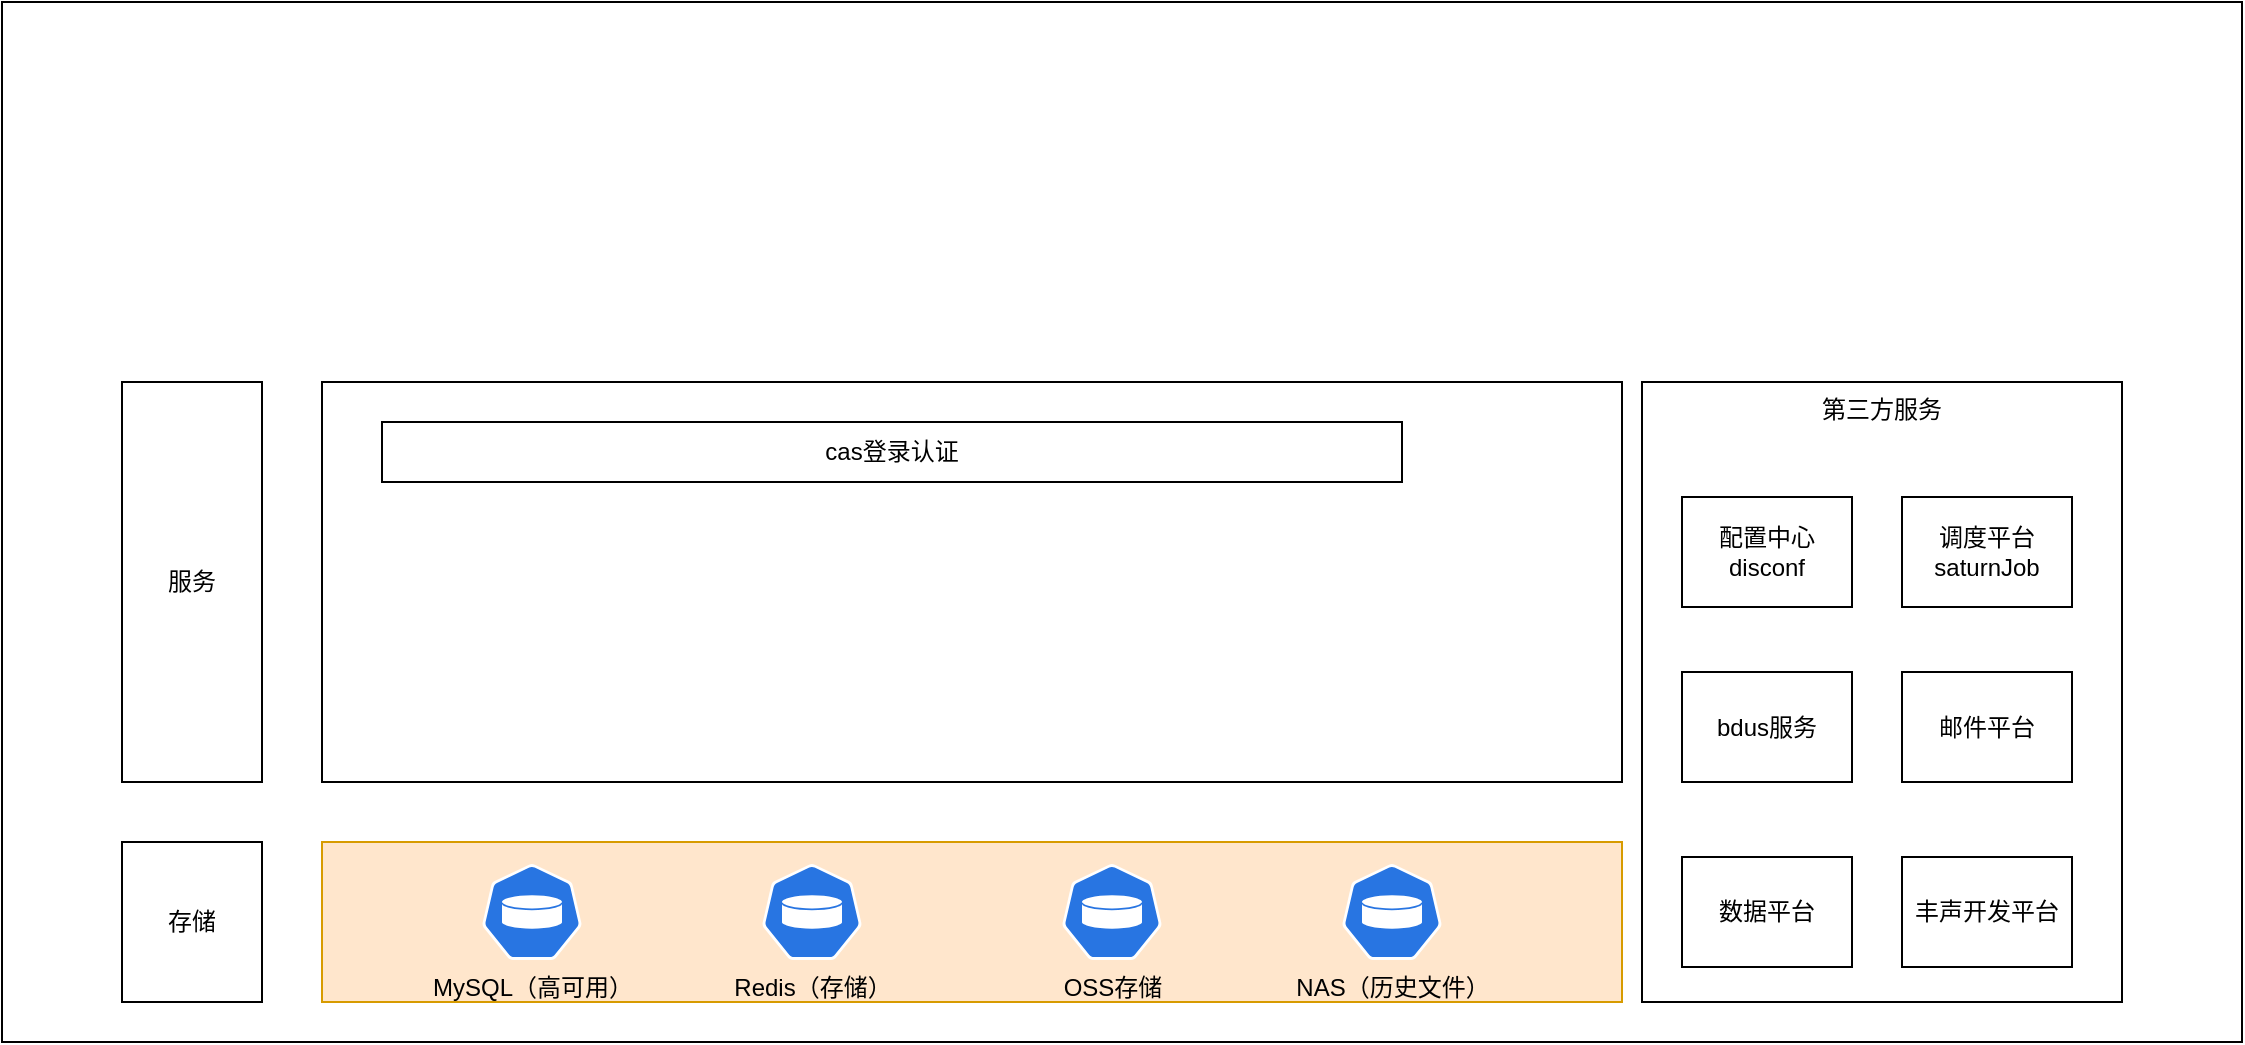 <mxfile version="21.0.6" type="github">
  <diagram name="第 1 页" id="R_i8Nc50N6PiyxXoFt6P">
    <mxGraphModel dx="1781" dy="616" grid="1" gridSize="10" guides="1" tooltips="1" connect="1" arrows="1" fold="1" page="1" pageScale="1" pageWidth="827" pageHeight="1169" math="0" shadow="0">
      <root>
        <mxCell id="0" />
        <mxCell id="1" parent="0" />
        <mxCell id="broEEy80nuSIyJJUEIry-1" value="" style="rounded=0;whiteSpace=wrap;html=1;" vertex="1" parent="1">
          <mxGeometry x="-50" width="1120" height="520" as="geometry" />
        </mxCell>
        <mxCell id="broEEy80nuSIyJJUEIry-2" value="" style="rounded=0;whiteSpace=wrap;html=1;fillColor=#ffe6cc;strokeColor=#d79b00;" vertex="1" parent="1">
          <mxGeometry x="110" y="420" width="650" height="80" as="geometry" />
        </mxCell>
        <mxCell id="broEEy80nuSIyJJUEIry-8" value="" style="rounded=0;whiteSpace=wrap;html=1;" vertex="1" parent="1">
          <mxGeometry x="110" y="190" width="650" height="200" as="geometry" />
        </mxCell>
        <mxCell id="broEEy80nuSIyJJUEIry-9" value="存储" style="rounded=0;whiteSpace=wrap;html=1;" vertex="1" parent="1">
          <mxGeometry x="10" y="420" width="70" height="80" as="geometry" />
        </mxCell>
        <mxCell id="broEEy80nuSIyJJUEIry-11" value="MySQL（高可用）" style="sketch=0;html=1;dashed=0;whitespace=wrap;fillColor=#2875E2;strokeColor=#ffffff;points=[[0.005,0.63,0],[0.1,0.2,0],[0.9,0.2,0],[0.5,0,0],[0.995,0.63,0],[0.72,0.99,0],[0.5,1,0],[0.28,0.99,0]];verticalLabelPosition=bottom;align=center;verticalAlign=top;shape=mxgraph.kubernetes.icon;prIcon=vol" vertex="1" parent="1">
          <mxGeometry x="190" y="431" width="50" height="48" as="geometry" />
        </mxCell>
        <mxCell id="broEEy80nuSIyJJUEIry-12" value="Redis（存储）" style="sketch=0;html=1;dashed=0;whitespace=wrap;fillColor=#2875E2;strokeColor=#ffffff;points=[[0.005,0.63,0],[0.1,0.2,0],[0.9,0.2,0],[0.5,0,0],[0.995,0.63,0],[0.72,0.99,0],[0.5,1,0],[0.28,0.99,0]];verticalLabelPosition=bottom;align=center;verticalAlign=top;shape=mxgraph.kubernetes.icon;prIcon=pv" vertex="1" parent="1">
          <mxGeometry x="330" y="431" width="50" height="48" as="geometry" />
        </mxCell>
        <mxCell id="broEEy80nuSIyJJUEIry-14" value="服务" style="rounded=0;whiteSpace=wrap;html=1;" vertex="1" parent="1">
          <mxGeometry x="10" y="190" width="70" height="200" as="geometry" />
        </mxCell>
        <mxCell id="broEEy80nuSIyJJUEIry-15" value="cas登录认证" style="rounded=0;whiteSpace=wrap;html=1;" vertex="1" parent="1">
          <mxGeometry x="140" y="210" width="510" height="30" as="geometry" />
        </mxCell>
        <mxCell id="broEEy80nuSIyJJUEIry-16" value="OSS存储" style="sketch=0;html=1;dashed=0;whitespace=wrap;fillColor=#2875E2;strokeColor=#ffffff;points=[[0.005,0.63,0],[0.1,0.2,0],[0.9,0.2,0],[0.5,0,0],[0.995,0.63,0],[0.72,0.99,0],[0.5,1,0],[0.28,0.99,0]];verticalLabelPosition=bottom;align=center;verticalAlign=top;shape=mxgraph.kubernetes.icon;prIcon=vol" vertex="1" parent="1">
          <mxGeometry x="480" y="431" width="50" height="48" as="geometry" />
        </mxCell>
        <mxCell id="broEEy80nuSIyJJUEIry-17" value="NAS（历史文件）" style="sketch=0;html=1;dashed=0;whitespace=wrap;fillColor=#2875E2;strokeColor=#ffffff;points=[[0.005,0.63,0],[0.1,0.2,0],[0.9,0.2,0],[0.5,0,0],[0.995,0.63,0],[0.72,0.99,0],[0.5,1,0],[0.28,0.99,0]];verticalLabelPosition=bottom;align=center;verticalAlign=top;shape=mxgraph.kubernetes.icon;prIcon=vol" vertex="1" parent="1">
          <mxGeometry x="620" y="431" width="50" height="48" as="geometry" />
        </mxCell>
        <mxCell id="broEEy80nuSIyJJUEIry-18" value="第三方服务" style="rounded=0;whiteSpace=wrap;html=1;verticalAlign=top;" vertex="1" parent="1">
          <mxGeometry x="770" y="190" width="240" height="310" as="geometry" />
        </mxCell>
        <mxCell id="broEEy80nuSIyJJUEIry-19" value="数据平台" style="rounded=0;whiteSpace=wrap;html=1;" vertex="1" parent="1">
          <mxGeometry x="790" y="427.5" width="85" height="55" as="geometry" />
        </mxCell>
        <mxCell id="broEEy80nuSIyJJUEIry-21" value="丰声开发平台" style="rounded=0;whiteSpace=wrap;html=1;" vertex="1" parent="1">
          <mxGeometry x="900" y="427.5" width="85" height="55" as="geometry" />
        </mxCell>
        <mxCell id="broEEy80nuSIyJJUEIry-22" value="bdus服务" style="rounded=0;whiteSpace=wrap;html=1;" vertex="1" parent="1">
          <mxGeometry x="790" y="335" width="85" height="55" as="geometry" />
        </mxCell>
        <mxCell id="broEEy80nuSIyJJUEIry-23" value="邮件平台" style="rounded=0;whiteSpace=wrap;html=1;" vertex="1" parent="1">
          <mxGeometry x="900" y="335" width="85" height="55" as="geometry" />
        </mxCell>
        <mxCell id="broEEy80nuSIyJJUEIry-24" value="配置中心disconf" style="rounded=0;whiteSpace=wrap;html=1;" vertex="1" parent="1">
          <mxGeometry x="790" y="247.5" width="85" height="55" as="geometry" />
        </mxCell>
        <mxCell id="broEEy80nuSIyJJUEIry-25" value="调度平台saturnJob" style="rounded=0;whiteSpace=wrap;html=1;" vertex="1" parent="1">
          <mxGeometry x="900" y="247.5" width="85" height="55" as="geometry" />
        </mxCell>
      </root>
    </mxGraphModel>
  </diagram>
</mxfile>

